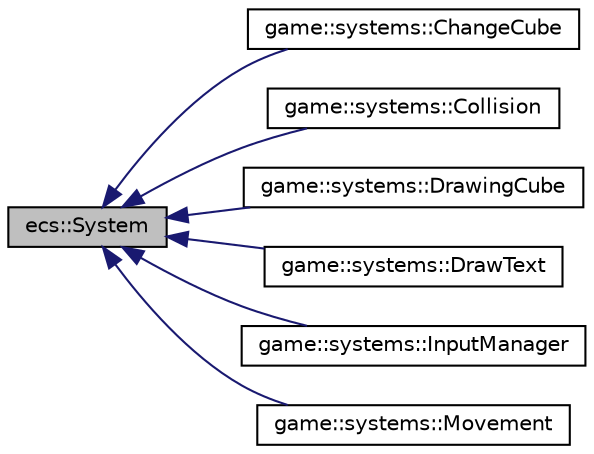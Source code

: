 digraph "ecs::System"
{
 // LATEX_PDF_SIZE
  edge [fontname="Helvetica",fontsize="10",labelfontname="Helvetica",labelfontsize="10"];
  node [fontname="Helvetica",fontsize="10",shape=record];
  rankdir="LR";
  Node1 [label="ecs::System",height=0.2,width=0.4,color="black", fillcolor="grey75", style="filled", fontcolor="black",tooltip="The base system type, all systems must inherit from System."];
  Node1 -> Node2 [dir="back",color="midnightblue",fontsize="10",style="solid",fontname="Helvetica"];
  Node2 [label="game::systems::ChangeCube",height=0.2,width=0.4,color="black", fillcolor="white", style="filled",URL="$structgame_1_1systems_1_1_change_cube.html",tooltip="ChangeCube system."];
  Node1 -> Node3 [dir="back",color="midnightblue",fontsize="10",style="solid",fontname="Helvetica"];
  Node3 [label="game::systems::Collision",height=0.2,width=0.4,color="black", fillcolor="white", style="filled",URL="$structgame_1_1systems_1_1_collision.html",tooltip="Collisions resolver system."];
  Node1 -> Node4 [dir="back",color="midnightblue",fontsize="10",style="solid",fontname="Helvetica"];
  Node4 [label="game::systems::DrawingCube",height=0.2,width=0.4,color="black", fillcolor="white", style="filled",URL="$structgame_1_1systems_1_1_drawing_cube.html",tooltip="Drawing cube system."];
  Node1 -> Node5 [dir="back",color="midnightblue",fontsize="10",style="solid",fontname="Helvetica"];
  Node5 [label="game::systems::DrawText",height=0.2,width=0.4,color="black", fillcolor="white", style="filled",URL="$structgame_1_1systems_1_1_draw_text.html",tooltip="Draw text system."];
  Node1 -> Node6 [dir="back",color="midnightblue",fontsize="10",style="solid",fontname="Helvetica"];
  Node6 [label="game::systems::InputManager",height=0.2,width=0.4,color="black", fillcolor="white", style="filled",URL="$structgame_1_1systems_1_1_input_manager.html",tooltip="System managing all the users inputs."];
  Node1 -> Node7 [dir="back",color="midnightblue",fontsize="10",style="solid",fontname="Helvetica"];
  Node7 [label="game::systems::Movement",height=0.2,width=0.4,color="black", fillcolor="white", style="filled",URL="$structgame_1_1systems_1_1_movement.html",tooltip="Movement system."];
}
